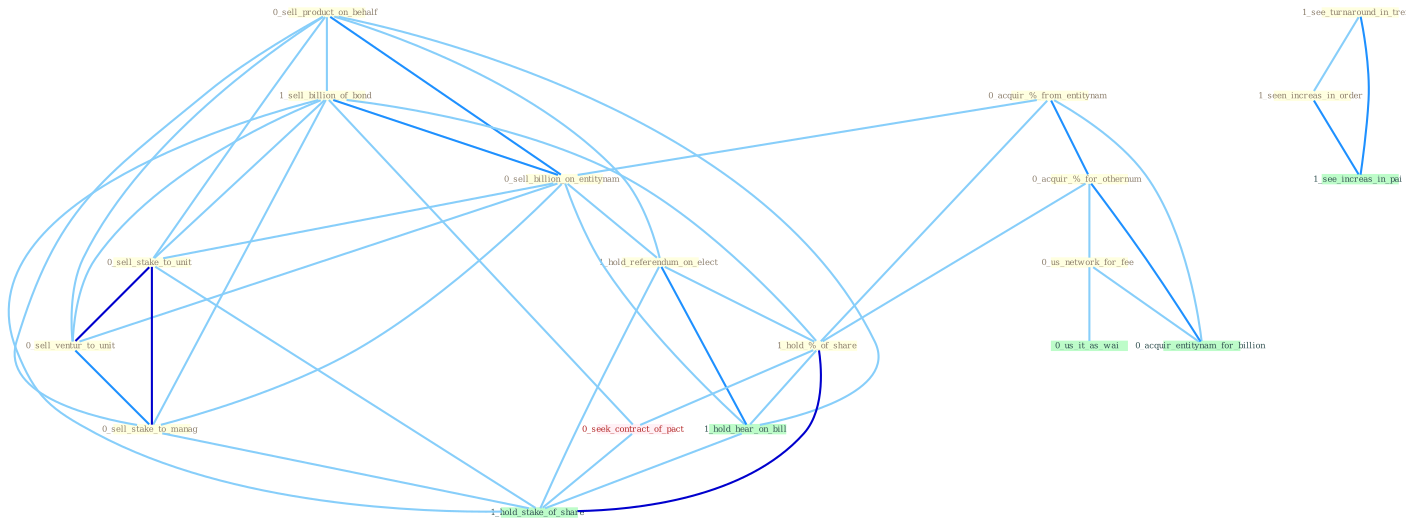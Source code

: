 Graph G{ 
    node
    [shape=polygon,style=filled,width=.5,height=.06,color="#BDFCC9",fixedsize=true,fontsize=4,
    fontcolor="#2f4f4f"];
    {node
    [color="#ffffe0", fontcolor="#8b7d6b"] "0_sell_product_on_behalf " "1_sell_billion_of_bond " "1_see_turnaround_in_trend " "0_acquir_%_from_entitynam " "0_sell_billion_on_entitynam " "0_acquir_%_for_othernum " "0_sell_stake_to_unit " "0_us_network_for_fee " "1_seen_increas_in_order " "0_sell_ventur_to_unit " "1_hold_referendum_on_elect " "1_hold_%_of_share " "0_sell_stake_to_manag "}
{node [color="#fff0f5", fontcolor="#b22222"] "0_seek_contract_of_pact "}
edge [color="#B0E2FF"];

	"0_sell_product_on_behalf " -- "1_sell_billion_of_bond " [w="1", color="#87cefa" ];
	"0_sell_product_on_behalf " -- "0_sell_billion_on_entitynam " [w="2", color="#1e90ff" , len=0.8];
	"0_sell_product_on_behalf " -- "0_sell_stake_to_unit " [w="1", color="#87cefa" ];
	"0_sell_product_on_behalf " -- "0_sell_ventur_to_unit " [w="1", color="#87cefa" ];
	"0_sell_product_on_behalf " -- "1_hold_referendum_on_elect " [w="1", color="#87cefa" ];
	"0_sell_product_on_behalf " -- "0_sell_stake_to_manag " [w="1", color="#87cefa" ];
	"0_sell_product_on_behalf " -- "1_hold_hear_on_bill " [w="1", color="#87cefa" ];
	"1_sell_billion_of_bond " -- "0_sell_billion_on_entitynam " [w="2", color="#1e90ff" , len=0.8];
	"1_sell_billion_of_bond " -- "0_sell_stake_to_unit " [w="1", color="#87cefa" ];
	"1_sell_billion_of_bond " -- "0_sell_ventur_to_unit " [w="1", color="#87cefa" ];
	"1_sell_billion_of_bond " -- "1_hold_%_of_share " [w="1", color="#87cefa" ];
	"1_sell_billion_of_bond " -- "0_sell_stake_to_manag " [w="1", color="#87cefa" ];
	"1_sell_billion_of_bond " -- "0_seek_contract_of_pact " [w="1", color="#87cefa" ];
	"1_sell_billion_of_bond " -- "1_hold_stake_of_share " [w="1", color="#87cefa" ];
	"1_see_turnaround_in_trend " -- "1_seen_increas_in_order " [w="1", color="#87cefa" ];
	"1_see_turnaround_in_trend " -- "1_see_increas_in_pai " [w="2", color="#1e90ff" , len=0.8];
	"0_acquir_%_from_entitynam " -- "0_sell_billion_on_entitynam " [w="1", color="#87cefa" ];
	"0_acquir_%_from_entitynam " -- "0_acquir_%_for_othernum " [w="2", color="#1e90ff" , len=0.8];
	"0_acquir_%_from_entitynam " -- "1_hold_%_of_share " [w="1", color="#87cefa" ];
	"0_acquir_%_from_entitynam " -- "0_acquir_entitynam_for_billion " [w="1", color="#87cefa" ];
	"0_sell_billion_on_entitynam " -- "0_sell_stake_to_unit " [w="1", color="#87cefa" ];
	"0_sell_billion_on_entitynam " -- "0_sell_ventur_to_unit " [w="1", color="#87cefa" ];
	"0_sell_billion_on_entitynam " -- "1_hold_referendum_on_elect " [w="1", color="#87cefa" ];
	"0_sell_billion_on_entitynam " -- "0_sell_stake_to_manag " [w="1", color="#87cefa" ];
	"0_sell_billion_on_entitynam " -- "1_hold_hear_on_bill " [w="1", color="#87cefa" ];
	"0_acquir_%_for_othernum " -- "0_us_network_for_fee " [w="1", color="#87cefa" ];
	"0_acquir_%_for_othernum " -- "1_hold_%_of_share " [w="1", color="#87cefa" ];
	"0_acquir_%_for_othernum " -- "0_acquir_entitynam_for_billion " [w="2", color="#1e90ff" , len=0.8];
	"0_sell_stake_to_unit " -- "0_sell_ventur_to_unit " [w="3", color="#0000cd" , len=0.6];
	"0_sell_stake_to_unit " -- "0_sell_stake_to_manag " [w="3", color="#0000cd" , len=0.6];
	"0_sell_stake_to_unit " -- "1_hold_stake_of_share " [w="1", color="#87cefa" ];
	"0_us_network_for_fee " -- "0_us_it_as_wai " [w="1", color="#87cefa" ];
	"0_us_network_for_fee " -- "0_acquir_entitynam_for_billion " [w="1", color="#87cefa" ];
	"1_seen_increas_in_order " -- "1_see_increas_in_pai " [w="2", color="#1e90ff" , len=0.8];
	"0_sell_ventur_to_unit " -- "0_sell_stake_to_manag " [w="2", color="#1e90ff" , len=0.8];
	"1_hold_referendum_on_elect " -- "1_hold_%_of_share " [w="1", color="#87cefa" ];
	"1_hold_referendum_on_elect " -- "1_hold_hear_on_bill " [w="2", color="#1e90ff" , len=0.8];
	"1_hold_referendum_on_elect " -- "1_hold_stake_of_share " [w="1", color="#87cefa" ];
	"1_hold_%_of_share " -- "0_seek_contract_of_pact " [w="1", color="#87cefa" ];
	"1_hold_%_of_share " -- "1_hold_hear_on_bill " [w="1", color="#87cefa" ];
	"1_hold_%_of_share " -- "1_hold_stake_of_share " [w="3", color="#0000cd" , len=0.6];
	"0_sell_stake_to_manag " -- "1_hold_stake_of_share " [w="1", color="#87cefa" ];
	"0_seek_contract_of_pact " -- "1_hold_stake_of_share " [w="1", color="#87cefa" ];
	"1_hold_hear_on_bill " -- "1_hold_stake_of_share " [w="1", color="#87cefa" ];
}
